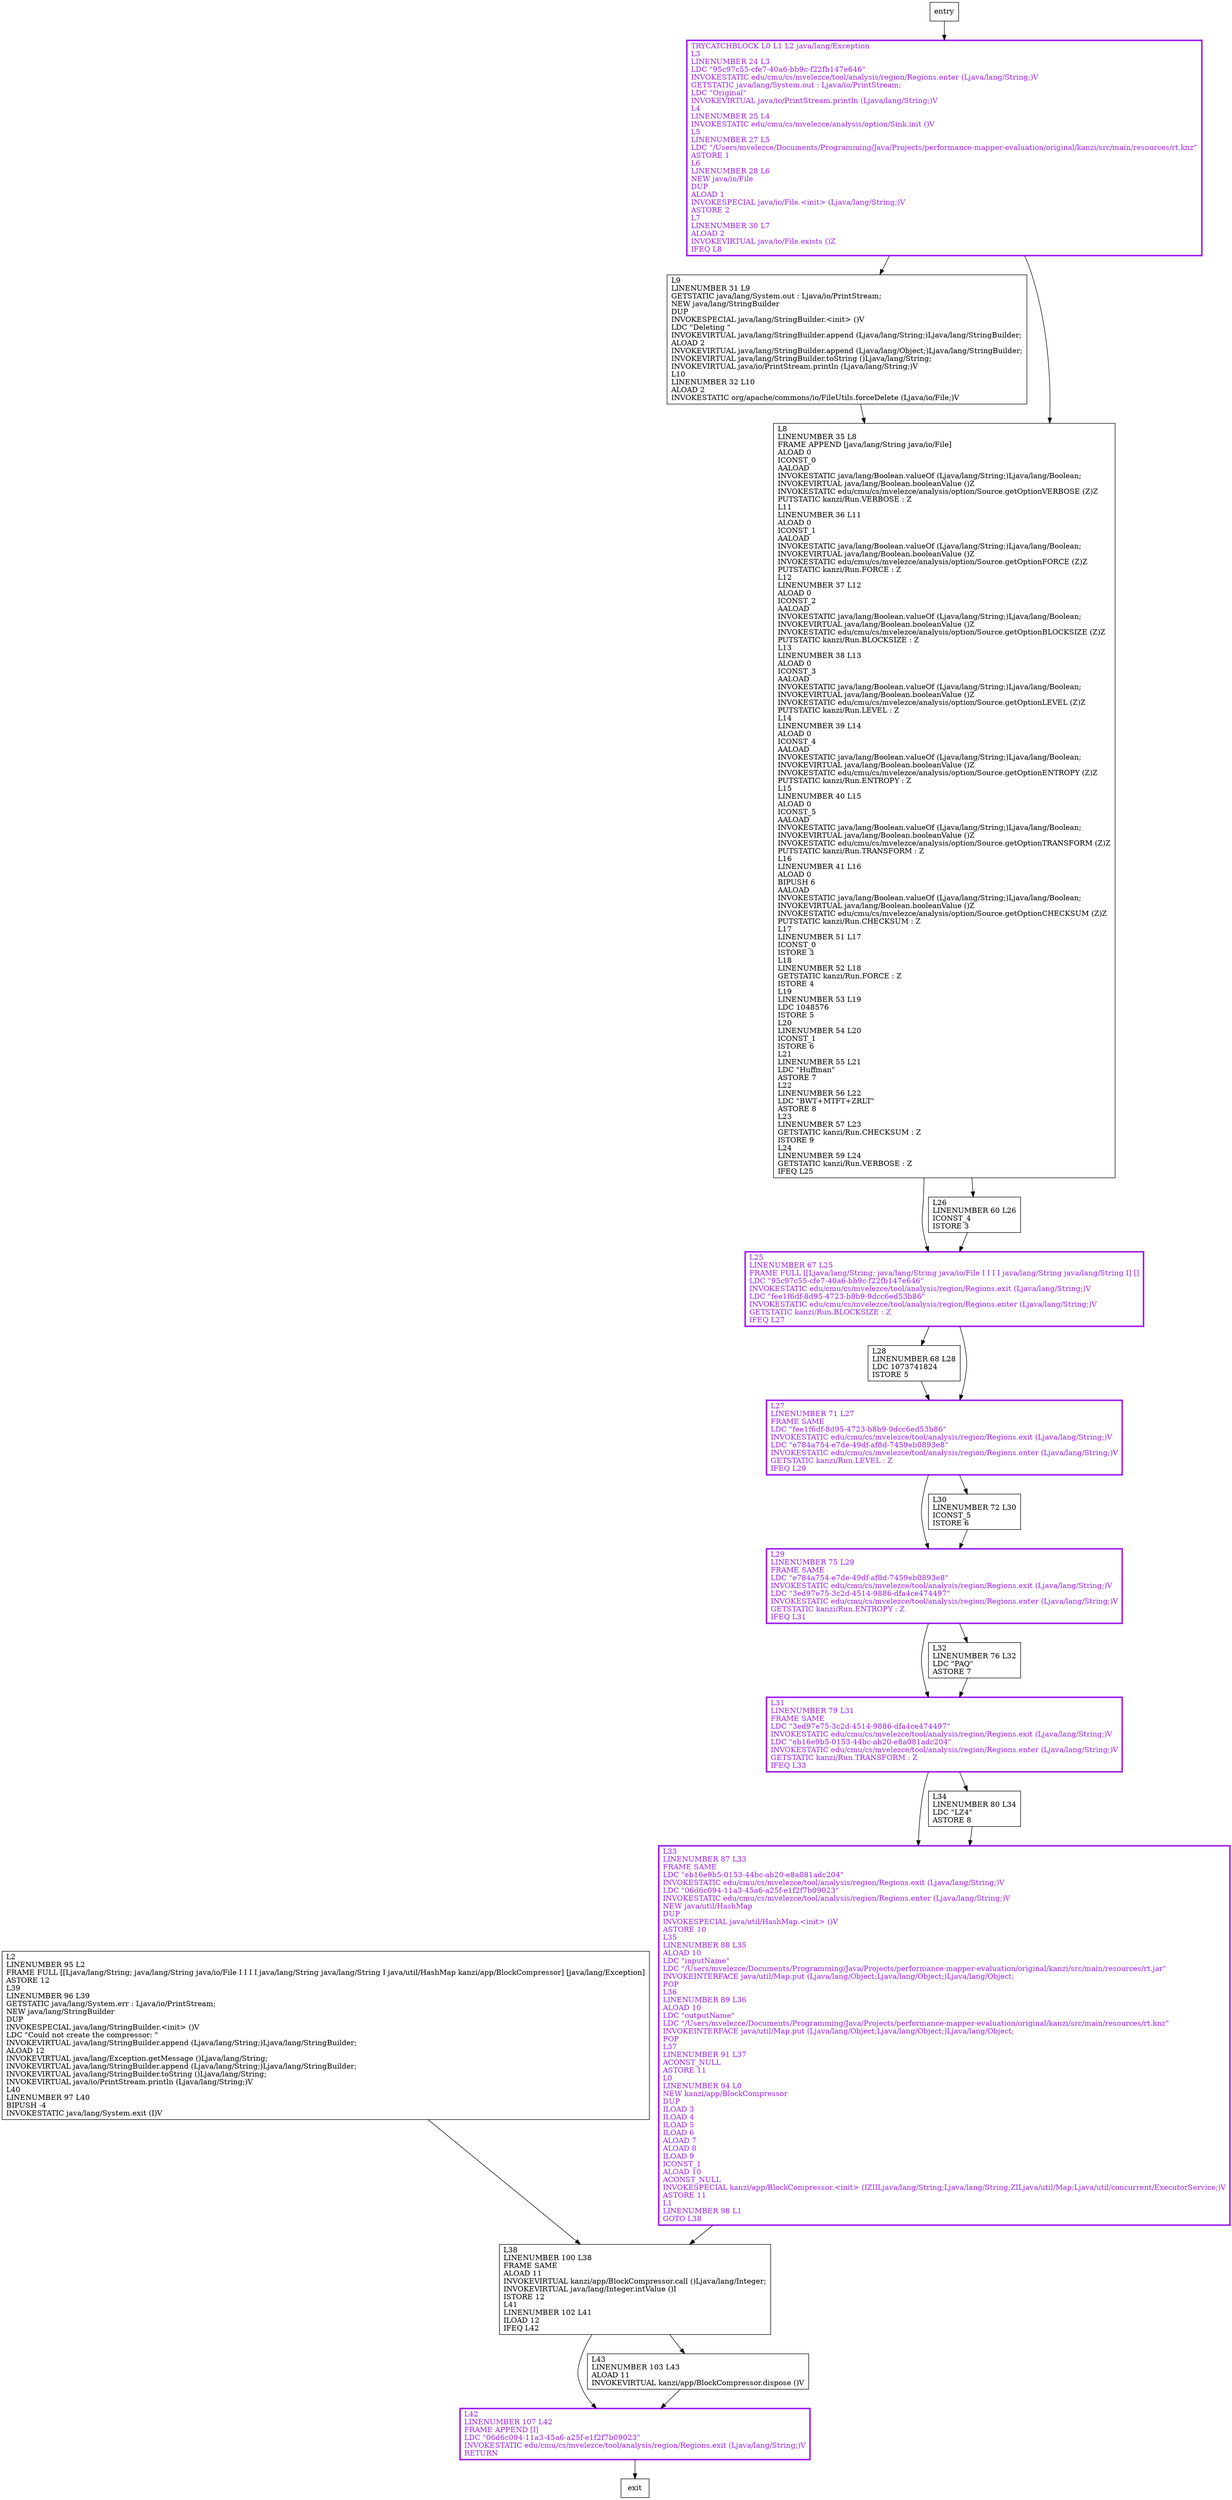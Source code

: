 digraph main {
node [shape=record];
1029159831 [label="L29\lLINENUMBER 75 L29\lFRAME SAME\lLDC \"e784a754-e7de-49df-af8d-7459eb0893e8\"\lINVOKESTATIC edu/cmu/cs/mvelezce/tool/analysis/region/Regions.exit (Ljava/lang/String;)V\lLDC \"3ed97e75-3c2d-4514-9886-dfa4ce474497\"\lINVOKESTATIC edu/cmu/cs/mvelezce/tool/analysis/region/Regions.enter (Ljava/lang/String;)V\lGETSTATIC kanzi/Run.ENTROPY : Z\lIFEQ L31\l"];
997019390 [label="L9\lLINENUMBER 31 L9\lGETSTATIC java/lang/System.out : Ljava/io/PrintStream;\lNEW java/lang/StringBuilder\lDUP\lINVOKESPECIAL java/lang/StringBuilder.\<init\> ()V\lLDC \"Deleting \"\lINVOKEVIRTUAL java/lang/StringBuilder.append (Ljava/lang/String;)Ljava/lang/StringBuilder;\lALOAD 2\lINVOKEVIRTUAL java/lang/StringBuilder.append (Ljava/lang/Object;)Ljava/lang/StringBuilder;\lINVOKEVIRTUAL java/lang/StringBuilder.toString ()Ljava/lang/String;\lINVOKEVIRTUAL java/io/PrintStream.println (Ljava/lang/String;)V\lL10\lLINENUMBER 32 L10\lALOAD 2\lINVOKESTATIC org/apache/commons/io/FileUtils.forceDelete (Ljava/io/File;)V\l"];
1810242909 [label="L2\lLINENUMBER 95 L2\lFRAME FULL [[Ljava/lang/String; java/lang/String java/io/File I I I I java/lang/String java/lang/String I java/util/HashMap kanzi/app/BlockCompressor] [java/lang/Exception]\lASTORE 12\lL39\lLINENUMBER 96 L39\lGETSTATIC java/lang/System.err : Ljava/io/PrintStream;\lNEW java/lang/StringBuilder\lDUP\lINVOKESPECIAL java/lang/StringBuilder.\<init\> ()V\lLDC \"Could not create the compressor: \"\lINVOKEVIRTUAL java/lang/StringBuilder.append (Ljava/lang/String;)Ljava/lang/StringBuilder;\lALOAD 12\lINVOKEVIRTUAL java/lang/Exception.getMessage ()Ljava/lang/String;\lINVOKEVIRTUAL java/lang/StringBuilder.append (Ljava/lang/String;)Ljava/lang/StringBuilder;\lINVOKEVIRTUAL java/lang/StringBuilder.toString ()Ljava/lang/String;\lINVOKEVIRTUAL java/io/PrintStream.println (Ljava/lang/String;)V\lL40\lLINENUMBER 97 L40\lBIPUSH -4\lINVOKESTATIC java/lang/System.exit (I)V\l"];
1723007912 [label="L33\lLINENUMBER 87 L33\lFRAME SAME\lLDC \"eb16e9b5-0153-44bc-ab20-e8a081adc204\"\lINVOKESTATIC edu/cmu/cs/mvelezce/tool/analysis/region/Regions.exit (Ljava/lang/String;)V\lLDC \"06d6c094-11a3-45a6-a25f-e1f2f7b09023\"\lINVOKESTATIC edu/cmu/cs/mvelezce/tool/analysis/region/Regions.enter (Ljava/lang/String;)V\lNEW java/util/HashMap\lDUP\lINVOKESPECIAL java/util/HashMap.\<init\> ()V\lASTORE 10\lL35\lLINENUMBER 88 L35\lALOAD 10\lLDC \"inputName\"\lLDC \"/Users/mvelezce/Documents/Programming/Java/Projects/performance-mapper-evaluation/original/kanzi/src/main/resources/rt.jar\"\lINVOKEINTERFACE java/util/Map.put (Ljava/lang/Object;Ljava/lang/Object;)Ljava/lang/Object;\lPOP\lL36\lLINENUMBER 89 L36\lALOAD 10\lLDC \"outputName\"\lLDC \"/Users/mvelezce/Documents/Programming/Java/Projects/performance-mapper-evaluation/original/kanzi/src/main/resources/rt.knz\"\lINVOKEINTERFACE java/util/Map.put (Ljava/lang/Object;Ljava/lang/Object;)Ljava/lang/Object;\lPOP\lL37\lLINENUMBER 91 L37\lACONST_NULL\lASTORE 11\lL0\lLINENUMBER 94 L0\lNEW kanzi/app/BlockCompressor\lDUP\lILOAD 3\lILOAD 4\lILOAD 5\lILOAD 6\lALOAD 7\lALOAD 8\lILOAD 9\lICONST_1\lALOAD 10\lACONST_NULL\lINVOKESPECIAL kanzi/app/BlockCompressor.\<init\> (IZIILjava/lang/String;Ljava/lang/String;ZILjava/util/Map;Ljava/util/concurrent/ExecutorService;)V\lASTORE 11\lL1\lLINENUMBER 98 L1\lGOTO L38\l"];
355921354 [label="L42\lLINENUMBER 107 L42\lFRAME APPEND [I]\lLDC \"06d6c094-11a3-45a6-a25f-e1f2f7b09023\"\lINVOKESTATIC edu/cmu/cs/mvelezce/tool/analysis/region/Regions.exit (Ljava/lang/String;)V\lRETURN\l"];
1911695860 [label="L28\lLINENUMBER 68 L28\lLDC 1073741824\lISTORE 5\l"];
1654119594 [label="L34\lLINENUMBER 80 L34\lLDC \"LZ4\"\lASTORE 8\l"];
115716954 [label="L31\lLINENUMBER 79 L31\lFRAME SAME\lLDC \"3ed97e75-3c2d-4514-9886-dfa4ce474497\"\lINVOKESTATIC edu/cmu/cs/mvelezce/tool/analysis/region/Regions.exit (Ljava/lang/String;)V\lLDC \"eb16e9b5-0153-44bc-ab20-e8a081adc204\"\lINVOKESTATIC edu/cmu/cs/mvelezce/tool/analysis/region/Regions.enter (Ljava/lang/String;)V\lGETSTATIC kanzi/Run.TRANSFORM : Z\lIFEQ L33\l"];
1628598713 [label="TRYCATCHBLOCK L0 L1 L2 java/lang/Exception\lL3\lLINENUMBER 24 L3\lLDC \"95c97c55-cfe7-40a6-bb9c-f22fb147e646\"\lINVOKESTATIC edu/cmu/cs/mvelezce/tool/analysis/region/Regions.enter (Ljava/lang/String;)V\lGETSTATIC java/lang/System.out : Ljava/io/PrintStream;\lLDC \"Original\"\lINVOKEVIRTUAL java/io/PrintStream.println (Ljava/lang/String;)V\lL4\lLINENUMBER 25 L4\lINVOKESTATIC edu/cmu/cs/mvelezce/analysis/option/Sink.init ()V\lL5\lLINENUMBER 27 L5\lLDC \"/Users/mvelezce/Documents/Programming/Java/Projects/performance-mapper-evaluation/original/kanzi/src/main/resources/rt.knz\"\lASTORE 1\lL6\lLINENUMBER 28 L6\lNEW java/io/File\lDUP\lALOAD 1\lINVOKESPECIAL java/io/File.\<init\> (Ljava/lang/String;)V\lASTORE 2\lL7\lLINENUMBER 30 L7\lALOAD 2\lINVOKEVIRTUAL java/io/File.exists ()Z\lIFEQ L8\l"];
1234698570 [label="L43\lLINENUMBER 103 L43\lALOAD 11\lINVOKEVIRTUAL kanzi/app/BlockCompressor.dispose ()V\l"];
540641715 [label="L27\lLINENUMBER 71 L27\lFRAME SAME\lLDC \"fee1f6df-8d95-4723-b8b9-9dcc6ed53b86\"\lINVOKESTATIC edu/cmu/cs/mvelezce/tool/analysis/region/Regions.exit (Ljava/lang/String;)V\lLDC \"e784a754-e7de-49df-af8d-7459eb0893e8\"\lINVOKESTATIC edu/cmu/cs/mvelezce/tool/analysis/region/Regions.enter (Ljava/lang/String;)V\lGETSTATIC kanzi/Run.LEVEL : Z\lIFEQ L29\l"];
345109469 [label="L8\lLINENUMBER 35 L8\lFRAME APPEND [java/lang/String java/io/File]\lALOAD 0\lICONST_0\lAALOAD\lINVOKESTATIC java/lang/Boolean.valueOf (Ljava/lang/String;)Ljava/lang/Boolean;\lINVOKEVIRTUAL java/lang/Boolean.booleanValue ()Z\lINVOKESTATIC edu/cmu/cs/mvelezce/analysis/option/Source.getOptionVERBOSE (Z)Z\lPUTSTATIC kanzi/Run.VERBOSE : Z\lL11\lLINENUMBER 36 L11\lALOAD 0\lICONST_1\lAALOAD\lINVOKESTATIC java/lang/Boolean.valueOf (Ljava/lang/String;)Ljava/lang/Boolean;\lINVOKEVIRTUAL java/lang/Boolean.booleanValue ()Z\lINVOKESTATIC edu/cmu/cs/mvelezce/analysis/option/Source.getOptionFORCE (Z)Z\lPUTSTATIC kanzi/Run.FORCE : Z\lL12\lLINENUMBER 37 L12\lALOAD 0\lICONST_2\lAALOAD\lINVOKESTATIC java/lang/Boolean.valueOf (Ljava/lang/String;)Ljava/lang/Boolean;\lINVOKEVIRTUAL java/lang/Boolean.booleanValue ()Z\lINVOKESTATIC edu/cmu/cs/mvelezce/analysis/option/Source.getOptionBLOCKSIZE (Z)Z\lPUTSTATIC kanzi/Run.BLOCKSIZE : Z\lL13\lLINENUMBER 38 L13\lALOAD 0\lICONST_3\lAALOAD\lINVOKESTATIC java/lang/Boolean.valueOf (Ljava/lang/String;)Ljava/lang/Boolean;\lINVOKEVIRTUAL java/lang/Boolean.booleanValue ()Z\lINVOKESTATIC edu/cmu/cs/mvelezce/analysis/option/Source.getOptionLEVEL (Z)Z\lPUTSTATIC kanzi/Run.LEVEL : Z\lL14\lLINENUMBER 39 L14\lALOAD 0\lICONST_4\lAALOAD\lINVOKESTATIC java/lang/Boolean.valueOf (Ljava/lang/String;)Ljava/lang/Boolean;\lINVOKEVIRTUAL java/lang/Boolean.booleanValue ()Z\lINVOKESTATIC edu/cmu/cs/mvelezce/analysis/option/Source.getOptionENTROPY (Z)Z\lPUTSTATIC kanzi/Run.ENTROPY : Z\lL15\lLINENUMBER 40 L15\lALOAD 0\lICONST_5\lAALOAD\lINVOKESTATIC java/lang/Boolean.valueOf (Ljava/lang/String;)Ljava/lang/Boolean;\lINVOKEVIRTUAL java/lang/Boolean.booleanValue ()Z\lINVOKESTATIC edu/cmu/cs/mvelezce/analysis/option/Source.getOptionTRANSFORM (Z)Z\lPUTSTATIC kanzi/Run.TRANSFORM : Z\lL16\lLINENUMBER 41 L16\lALOAD 0\lBIPUSH 6\lAALOAD\lINVOKESTATIC java/lang/Boolean.valueOf (Ljava/lang/String;)Ljava/lang/Boolean;\lINVOKEVIRTUAL java/lang/Boolean.booleanValue ()Z\lINVOKESTATIC edu/cmu/cs/mvelezce/analysis/option/Source.getOptionCHECKSUM (Z)Z\lPUTSTATIC kanzi/Run.CHECKSUM : Z\lL17\lLINENUMBER 51 L17\lICONST_0\lISTORE 3\lL18\lLINENUMBER 52 L18\lGETSTATIC kanzi/Run.FORCE : Z\lISTORE 4\lL19\lLINENUMBER 53 L19\lLDC 1048576\lISTORE 5\lL20\lLINENUMBER 54 L20\lICONST_1\lISTORE 6\lL21\lLINENUMBER 55 L21\lLDC \"Huffman\"\lASTORE 7\lL22\lLINENUMBER 56 L22\lLDC \"BWT+MTFT+ZRLT\"\lASTORE 8\lL23\lLINENUMBER 57 L23\lGETSTATIC kanzi/Run.CHECKSUM : Z\lISTORE 9\lL24\lLINENUMBER 59 L24\lGETSTATIC kanzi/Run.VERBOSE : Z\lIFEQ L25\l"];
1237361976 [label="L25\lLINENUMBER 67 L25\lFRAME FULL [[Ljava/lang/String; java/lang/String java/io/File I I I I java/lang/String java/lang/String I] []\lLDC \"95c97c55-cfe7-40a6-bb9c-f22fb147e646\"\lINVOKESTATIC edu/cmu/cs/mvelezce/tool/analysis/region/Regions.exit (Ljava/lang/String;)V\lLDC \"fee1f6df-8d95-4723-b8b9-9dcc6ed53b86\"\lINVOKESTATIC edu/cmu/cs/mvelezce/tool/analysis/region/Regions.enter (Ljava/lang/String;)V\lGETSTATIC kanzi/Run.BLOCKSIZE : Z\lIFEQ L27\l"];
1001228800 [label="L26\lLINENUMBER 60 L26\lICONST_4\lISTORE 3\l"];
1714984955 [label="L32\lLINENUMBER 76 L32\lLDC \"PAQ\"\lASTORE 7\l"];
1229180097 [label="L38\lLINENUMBER 100 L38\lFRAME SAME\lALOAD 11\lINVOKEVIRTUAL kanzi/app/BlockCompressor.call ()Ljava/lang/Integer;\lINVOKEVIRTUAL java/lang/Integer.intValue ()I\lISTORE 12\lL41\lLINENUMBER 102 L41\lILOAD 12\lIFEQ L42\l"];
1786633143 [label="L30\lLINENUMBER 72 L30\lICONST_5\lISTORE 6\l"];
entry;
exit;
1029159831 -> 115716954;
1029159831 -> 1714984955;
997019390 -> 345109469;
1810242909 -> 1229180097;
1723007912 -> 1229180097;
355921354 -> exit;
1911695860 -> 540641715;
1654119594 -> 1723007912;
entry -> 1628598713;
115716954 -> 1654119594;
115716954 -> 1723007912;
1628598713 -> 997019390;
1628598713 -> 345109469;
1234698570 -> 355921354;
540641715 -> 1029159831;
540641715 -> 1786633143;
345109469 -> 1237361976;
345109469 -> 1001228800;
1237361976 -> 1911695860;
1237361976 -> 540641715;
1001228800 -> 1237361976;
1714984955 -> 115716954;
1229180097 -> 1234698570;
1229180097 -> 355921354;
1786633143 -> 1029159831;
115716954[fontcolor="purple", penwidth=3, color="purple"];
1029159831[fontcolor="purple", penwidth=3, color="purple"];
1628598713[fontcolor="purple", penwidth=3, color="purple"];
540641715[fontcolor="purple", penwidth=3, color="purple"];
1237361976[fontcolor="purple", penwidth=3, color="purple"];
1723007912[fontcolor="purple", penwidth=3, color="purple"];
355921354[fontcolor="purple", penwidth=3, color="purple"];
}

